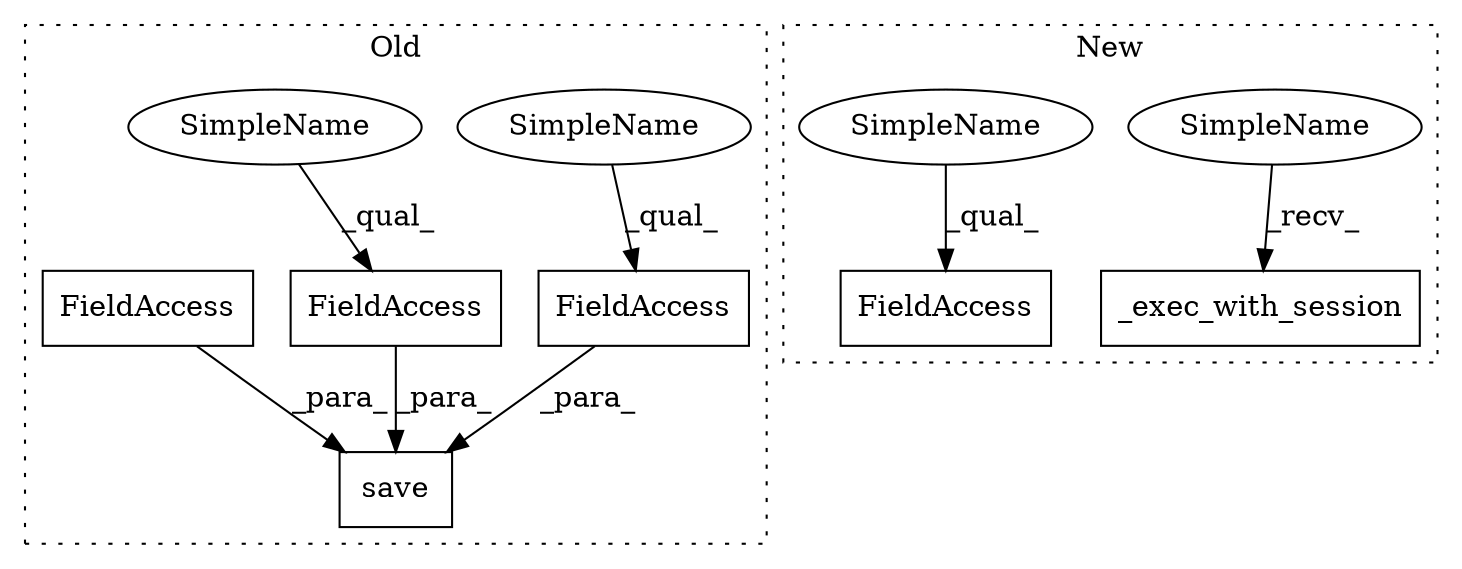 digraph G {
subgraph cluster0 {
1 [label="save" a="32" s="8059,8108" l="5,1" shape="box"];
3 [label="FieldAccess" a="22" s="8064" l="12" shape="box"];
5 [label="FieldAccess" a="22" s="8077" l="14" shape="box"];
6 [label="SimpleName" a="42" s="8077" l="4" shape="ellipse"];
7 [label="SimpleName" a="42" s="8064" l="4" shape="ellipse"];
10 [label="FieldAccess" a="22" s="8092" l="16" shape="box"];
label = "Old";
style="dotted";
}
subgraph cluster1 {
2 [label="_exec_with_session" a="32" s="7432,7471" l="19,1" shape="box"];
4 [label="FieldAccess" a="22" s="5288" l="14" shape="box"];
8 [label="SimpleName" a="42" s="7427" l="4" shape="ellipse"];
9 [label="SimpleName" a="42" s="5288" l="4" shape="ellipse"];
label = "New";
style="dotted";
}
3 -> 1 [label="_para_"];
5 -> 1 [label="_para_"];
6 -> 5 [label="_qual_"];
7 -> 3 [label="_qual_"];
8 -> 2 [label="_recv_"];
9 -> 4 [label="_qual_"];
10 -> 1 [label="_para_"];
}